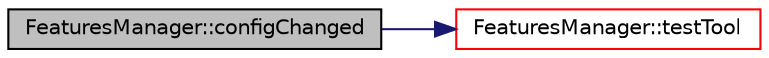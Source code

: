 digraph "FeaturesManager::configChanged"
{
 // LATEX_PDF_SIZE
  edge [fontname="Helvetica",fontsize="10",labelfontname="Helvetica",labelfontsize="10"];
  node [fontname="Helvetica",fontsize="10",shape=record];
  rankdir="LR";
  Node1 [label="FeaturesManager::configChanged",height=0.2,width=0.4,color="black", fillcolor="grey75", style="filled", fontcolor="black",tooltip=" "];
  Node1 -> Node2 [color="midnightblue",fontsize="10",style="solid",fontname="Helvetica"];
  Node2 [label="FeaturesManager::testTool",height=0.2,width=0.4,color="red", fillcolor="white", style="filled",URL="$class_features_manager.html#a60a7800ad3da2ad31b40756fc58d9d16",tooltip=" "];
}
